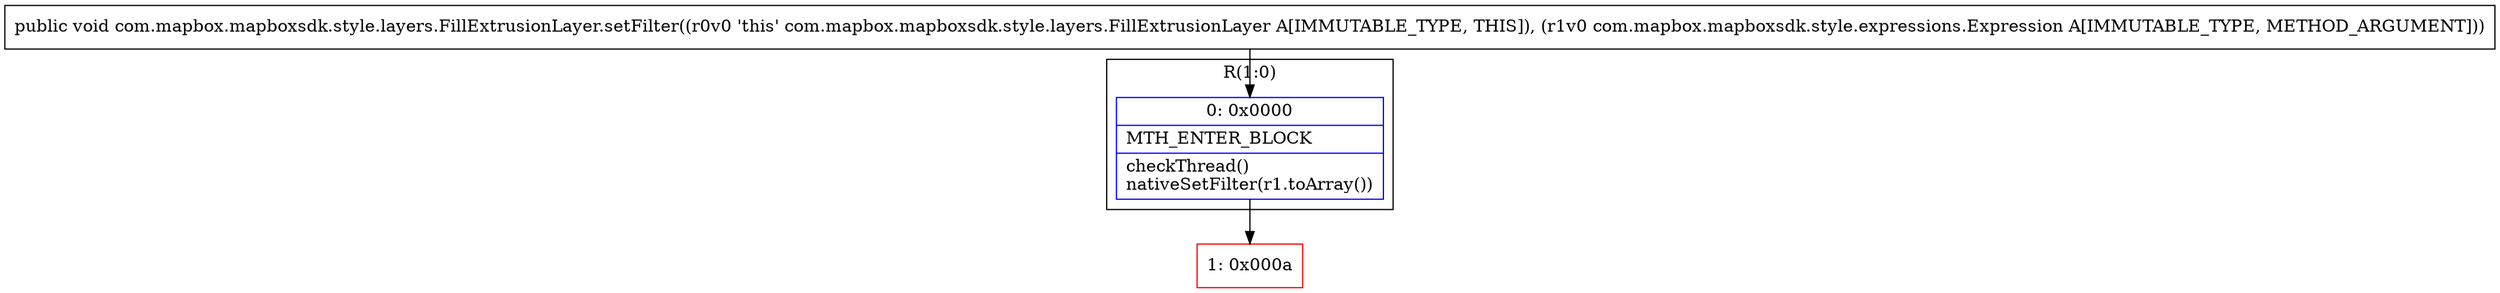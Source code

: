 digraph "CFG forcom.mapbox.mapboxsdk.style.layers.FillExtrusionLayer.setFilter(Lcom\/mapbox\/mapboxsdk\/style\/expressions\/Expression;)V" {
subgraph cluster_Region_1644234602 {
label = "R(1:0)";
node [shape=record,color=blue];
Node_0 [shape=record,label="{0\:\ 0x0000|MTH_ENTER_BLOCK\l|checkThread()\lnativeSetFilter(r1.toArray())\l}"];
}
Node_1 [shape=record,color=red,label="{1\:\ 0x000a}"];
MethodNode[shape=record,label="{public void com.mapbox.mapboxsdk.style.layers.FillExtrusionLayer.setFilter((r0v0 'this' com.mapbox.mapboxsdk.style.layers.FillExtrusionLayer A[IMMUTABLE_TYPE, THIS]), (r1v0 com.mapbox.mapboxsdk.style.expressions.Expression A[IMMUTABLE_TYPE, METHOD_ARGUMENT])) }"];
MethodNode -> Node_0;
Node_0 -> Node_1;
}

